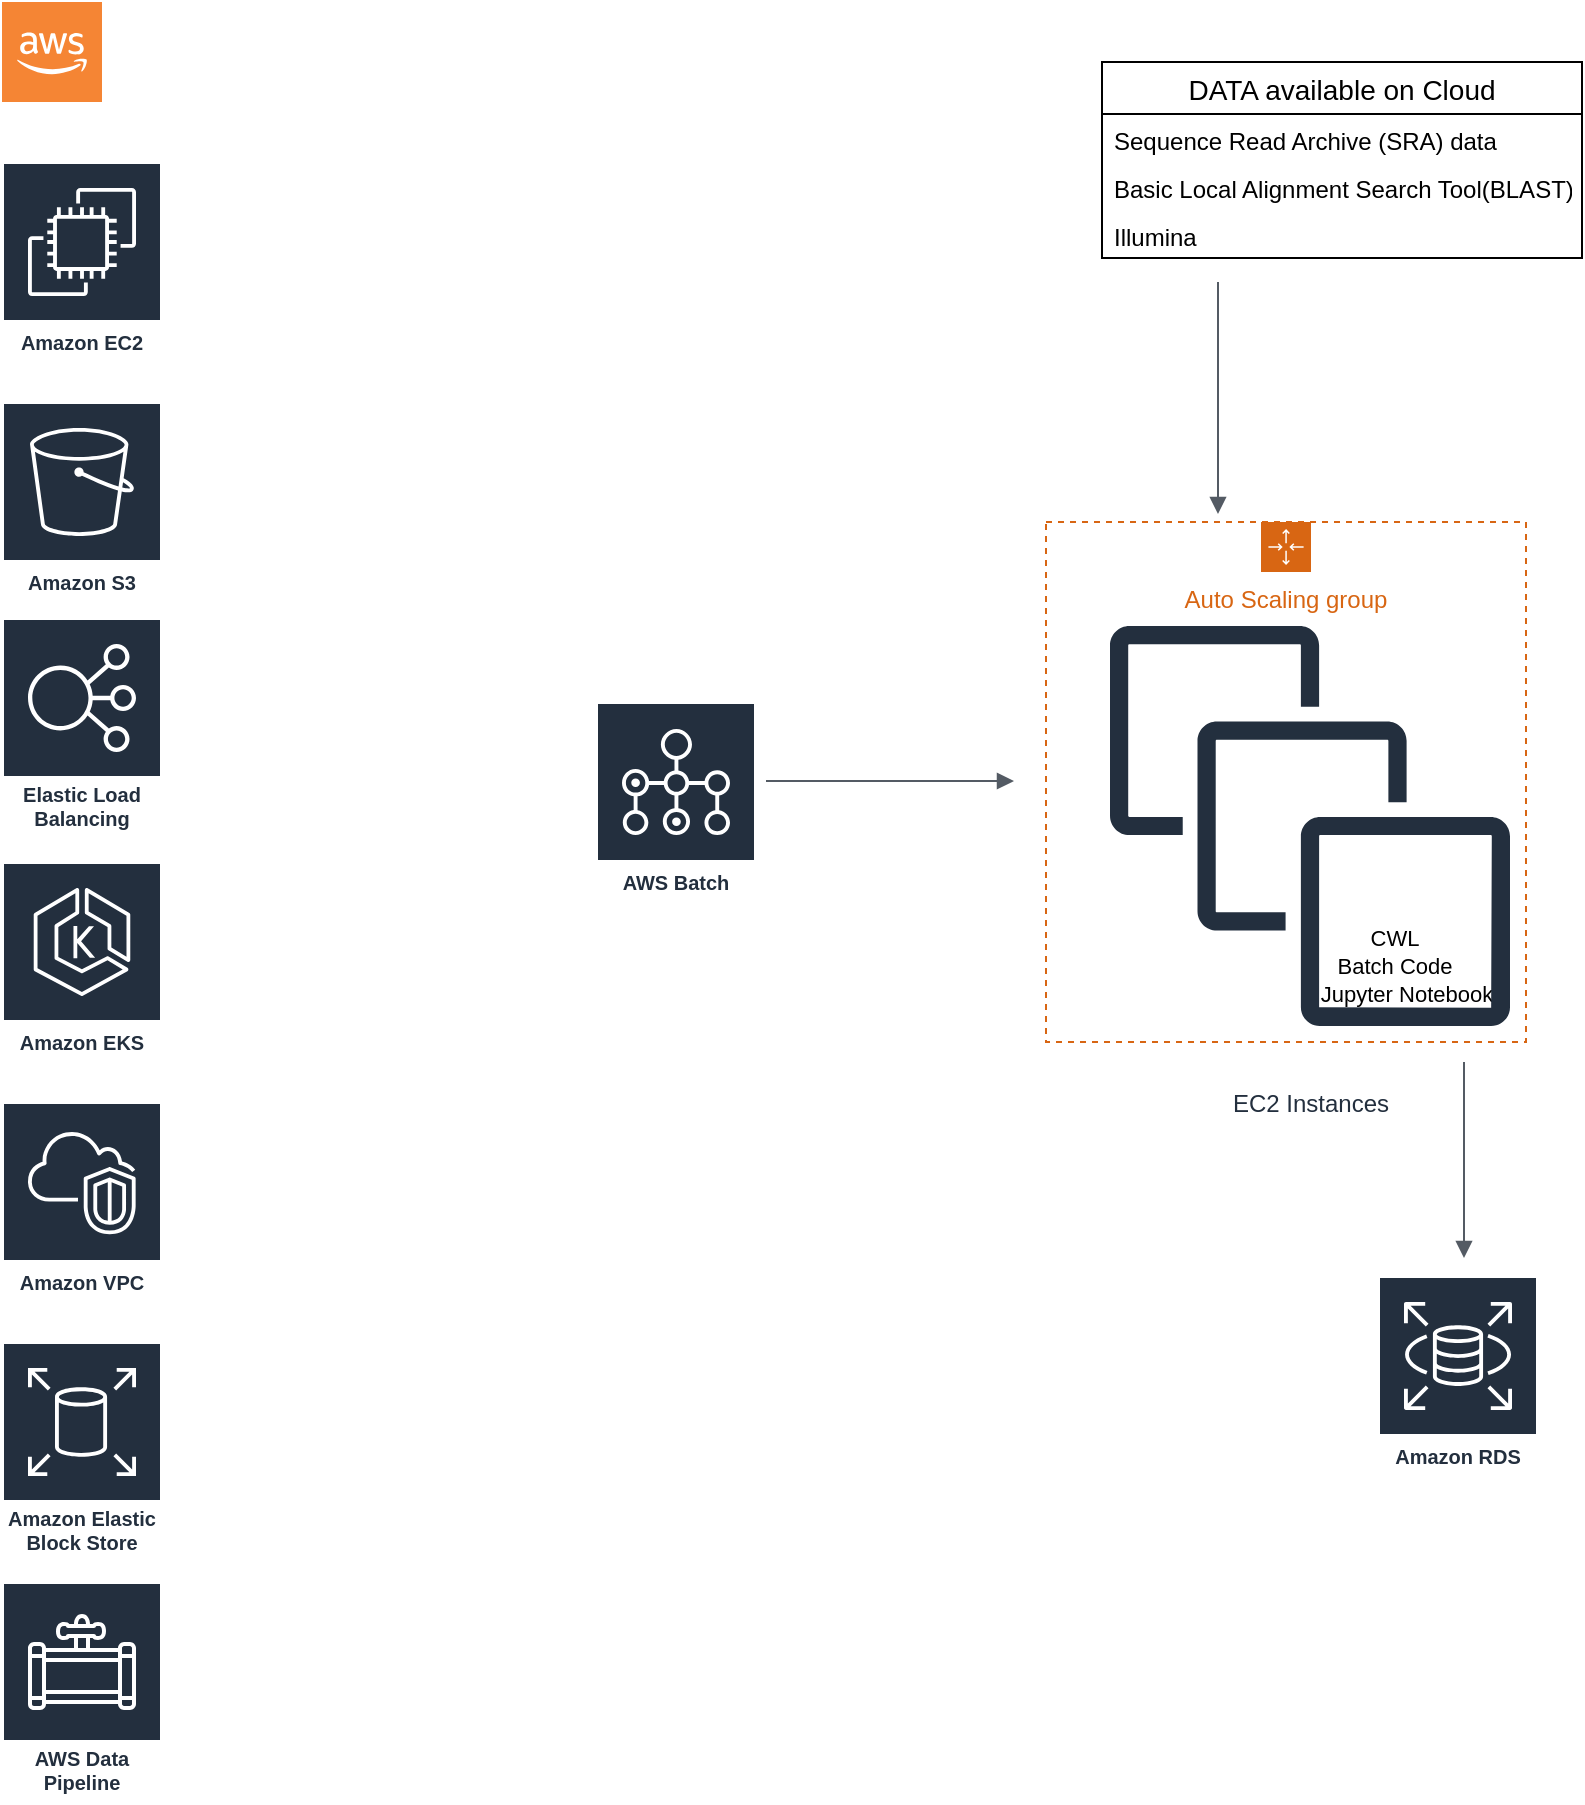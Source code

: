 <mxfile version="14.8.4" type="github">
  <diagram id="cb-TSlpXkkvhrSAXmfEZ" name="Page-1">
    <mxGraphModel dx="946" dy="532" grid="1" gridSize="10" guides="1" tooltips="1" connect="1" arrows="1" fold="1" page="1" pageScale="1" pageWidth="827" pageHeight="1169" math="0" shadow="0">
      <root>
        <mxCell id="0" />
        <mxCell id="1" parent="0" />
        <mxCell id="nAag5MHlNy-MG2vHLQIz-2" value="DATA available on Cloud" style="swimlane;fontStyle=0;childLayout=stackLayout;horizontal=1;startSize=26;fillColor=none;horizontalStack=0;resizeParent=1;resizeParentMax=0;resizeLast=0;collapsible=1;marginBottom=0;fontSize=14;" parent="1" vertex="1">
          <mxGeometry x="560" y="40" width="240" height="98" as="geometry" />
        </mxCell>
        <mxCell id="nAag5MHlNy-MG2vHLQIz-3" value="Sequence Read Archive (SRA) data" style="text;strokeColor=none;fillColor=none;align=left;verticalAlign=top;spacingLeft=4;spacingRight=4;overflow=hidden;rotatable=0;points=[[0,0.5],[1,0.5]];portConstraint=eastwest;" parent="nAag5MHlNy-MG2vHLQIz-2" vertex="1">
          <mxGeometry y="26" width="240" height="24" as="geometry" />
        </mxCell>
        <mxCell id="8YdzJCJYcOsDjFqOoVUw-2" value="Basic Local Alignment Search Tool(BLAST)" style="text;strokeColor=none;fillColor=none;align=left;verticalAlign=top;spacingLeft=4;spacingRight=4;overflow=hidden;rotatable=0;points=[[0,0.5],[1,0.5]];portConstraint=eastwest;" parent="nAag5MHlNy-MG2vHLQIz-2" vertex="1">
          <mxGeometry y="50" width="240" height="24" as="geometry" />
        </mxCell>
        <mxCell id="8YdzJCJYcOsDjFqOoVUw-3" value="Illumina" style="text;strokeColor=none;fillColor=none;align=left;verticalAlign=top;spacingLeft=4;spacingRight=4;overflow=hidden;rotatable=0;points=[[0,0.5],[1,0.5]];portConstraint=eastwest;" parent="nAag5MHlNy-MG2vHLQIz-2" vertex="1">
          <mxGeometry y="74" width="240" height="24" as="geometry" />
        </mxCell>
        <mxCell id="8YdzJCJYcOsDjFqOoVUw-5" value="" style="outlineConnect=0;dashed=0;verticalLabelPosition=bottom;verticalAlign=top;align=center;html=1;shape=mxgraph.aws3.cloud_2;fillColor=#F58534;gradientColor=none;" parent="1" vertex="1">
          <mxGeometry x="10" y="10" width="50" height="50" as="geometry" />
        </mxCell>
        <mxCell id="8YdzJCJYcOsDjFqOoVUw-6" value="Amazon EC2" style="outlineConnect=0;fontColor=#232F3E;gradientColor=none;strokeColor=#ffffff;fillColor=#232F3E;dashed=0;verticalLabelPosition=middle;verticalAlign=bottom;align=center;html=1;whiteSpace=wrap;fontSize=10;fontStyle=1;spacing=3;shape=mxgraph.aws4.productIcon;prIcon=mxgraph.aws4.ec2;" parent="1" vertex="1">
          <mxGeometry x="10" y="90" width="80" height="100" as="geometry" />
        </mxCell>
        <mxCell id="8YdzJCJYcOsDjFqOoVUw-9" value="&lt;font style=&quot;font-size: 11px&quot;&gt;Jupyter Notebook&lt;/font&gt;" style="text;html=1;align=center;verticalAlign=middle;resizable=0;points=[];autosize=1;strokeColor=none;" parent="1" vertex="1">
          <mxGeometry x="662" y="496" width="100" height="20" as="geometry" />
        </mxCell>
        <mxCell id="8YdzJCJYcOsDjFqOoVUw-10" value="&lt;font style=&quot;font-size: 11px&quot;&gt;Batch Code&lt;/font&gt;" style="text;html=1;align=center;verticalAlign=middle;resizable=0;points=[];autosize=1;strokeColor=none;" parent="1" vertex="1">
          <mxGeometry x="671" y="482" width="70" height="20" as="geometry" />
        </mxCell>
        <mxCell id="8YdzJCJYcOsDjFqOoVUw-13" value="&lt;font style=&quot;font-size: 11px&quot;&gt;CWL&lt;/font&gt;" style="text;html=1;align=center;verticalAlign=middle;resizable=0;points=[];autosize=1;strokeColor=none;" parent="1" vertex="1">
          <mxGeometry x="686" y="468" width="40" height="20" as="geometry" />
        </mxCell>
        <mxCell id="8YdzJCJYcOsDjFqOoVUw-14" value="EC2 Instances" style="outlineConnect=0;fontColor=#232F3E;gradientColor=none;strokeColor=#232F3E;dashed=0;verticalLabelPosition=bottom;verticalAlign=top;align=center;html=1;fontSize=12;fontStyle=0;aspect=fixed;shape=mxgraph.aws4.resourceIcon;resIcon=mxgraph.aws4.instances;fillColor=none;" parent="1" vertex="1">
          <mxGeometry x="539" y="297" width="250" height="250" as="geometry" />
        </mxCell>
        <mxCell id="8YdzJCJYcOsDjFqOoVUw-15" value="AWS Batch" style="outlineConnect=0;fontColor=#232F3E;gradientColor=none;strokeColor=#ffffff;fillColor=#232F3E;dashed=0;verticalLabelPosition=middle;verticalAlign=bottom;align=center;html=1;whiteSpace=wrap;fontSize=10;fontStyle=1;spacing=3;shape=mxgraph.aws4.productIcon;prIcon=mxgraph.aws4.batch;" parent="1" vertex="1">
          <mxGeometry x="307" y="360" width="80" height="100" as="geometry" />
        </mxCell>
        <mxCell id="8YdzJCJYcOsDjFqOoVUw-17" value="Amazon EKS" style="outlineConnect=0;fontColor=#232F3E;gradientColor=none;strokeColor=#ffffff;fillColor=#232F3E;dashed=0;verticalLabelPosition=middle;verticalAlign=bottom;align=center;html=1;whiteSpace=wrap;fontSize=10;fontStyle=1;spacing=3;shape=mxgraph.aws4.productIcon;prIcon=mxgraph.aws4.eks;" parent="1" vertex="1">
          <mxGeometry x="10" y="440" width="80" height="100" as="geometry" />
        </mxCell>
        <mxCell id="8YdzJCJYcOsDjFqOoVUw-18" value="Elastic Load Balancing" style="outlineConnect=0;fontColor=#232F3E;gradientColor=none;strokeColor=#ffffff;fillColor=#232F3E;dashed=0;verticalLabelPosition=middle;verticalAlign=bottom;align=center;html=1;whiteSpace=wrap;fontSize=10;fontStyle=1;spacing=3;shape=mxgraph.aws4.productIcon;prIcon=mxgraph.aws4.elastic_load_balancing;" parent="1" vertex="1">
          <mxGeometry x="10" y="318" width="80" height="110" as="geometry" />
        </mxCell>
        <mxCell id="8YdzJCJYcOsDjFqOoVUw-19" value="Amazon S3" style="outlineConnect=0;fontColor=#232F3E;gradientColor=none;strokeColor=#ffffff;fillColor=#232F3E;dashed=0;verticalLabelPosition=middle;verticalAlign=bottom;align=center;html=1;whiteSpace=wrap;fontSize=10;fontStyle=1;spacing=3;shape=mxgraph.aws4.productIcon;prIcon=mxgraph.aws4.s3;" parent="1" vertex="1">
          <mxGeometry x="10" y="210" width="80" height="100" as="geometry" />
        </mxCell>
        <mxCell id="8YdzJCJYcOsDjFqOoVUw-20" value="Amazon Elastic Block Store" style="outlineConnect=0;fontColor=#232F3E;gradientColor=none;strokeColor=#ffffff;fillColor=#232F3E;dashed=0;verticalLabelPosition=middle;verticalAlign=bottom;align=center;html=1;whiteSpace=wrap;fontSize=10;fontStyle=1;spacing=3;shape=mxgraph.aws4.productIcon;prIcon=mxgraph.aws4.elastic_block_store;" parent="1" vertex="1">
          <mxGeometry x="10" y="680" width="80" height="110" as="geometry" />
        </mxCell>
        <mxCell id="8YdzJCJYcOsDjFqOoVUw-21" value="Amazon RDS" style="outlineConnect=0;fontColor=#232F3E;gradientColor=none;strokeColor=#ffffff;fillColor=#232F3E;dashed=0;verticalLabelPosition=middle;verticalAlign=bottom;align=center;html=1;whiteSpace=wrap;fontSize=10;fontStyle=1;spacing=3;shape=mxgraph.aws4.productIcon;prIcon=mxgraph.aws4.rds;" parent="1" vertex="1">
          <mxGeometry x="698" y="647" width="80" height="100" as="geometry" />
        </mxCell>
        <mxCell id="8YdzJCJYcOsDjFqOoVUw-22" value="Amazon VPC" style="outlineConnect=0;fontColor=#232F3E;gradientColor=none;strokeColor=#ffffff;fillColor=#232F3E;dashed=0;verticalLabelPosition=middle;verticalAlign=bottom;align=center;html=1;whiteSpace=wrap;fontSize=10;fontStyle=1;spacing=3;shape=mxgraph.aws4.productIcon;prIcon=mxgraph.aws4.vpc;" parent="1" vertex="1">
          <mxGeometry x="10" y="560" width="80" height="100" as="geometry" />
        </mxCell>
        <mxCell id="8YdzJCJYcOsDjFqOoVUw-23" value="Auto Scaling group" style="points=[[0,0],[0.25,0],[0.5,0],[0.75,0],[1,0],[1,0.25],[1,0.5],[1,0.75],[1,1],[0.75,1],[0.5,1],[0.25,1],[0,1],[0,0.75],[0,0.5],[0,0.25]];outlineConnect=0;gradientColor=none;html=1;whiteSpace=wrap;fontSize=12;fontStyle=0;shape=mxgraph.aws4.groupCenter;grIcon=mxgraph.aws4.group_auto_scaling_group;grStroke=1;strokeColor=#D86613;fillColor=none;verticalAlign=top;align=center;fontColor=#D86613;dashed=1;spacingTop=25;" parent="1" vertex="1">
          <mxGeometry x="532" y="270" width="240" height="260" as="geometry" />
        </mxCell>
        <mxCell id="8YdzJCJYcOsDjFqOoVUw-25" value="" style="edgeStyle=orthogonalEdgeStyle;html=1;endArrow=none;elbow=vertical;startArrow=block;startFill=1;strokeColor=#545B64;rounded=0;" parent="1" edge="1">
          <mxGeometry width="100" relative="1" as="geometry">
            <mxPoint x="618" y="266" as="sourcePoint" />
            <mxPoint x="618" y="150" as="targetPoint" />
          </mxGeometry>
        </mxCell>
        <mxCell id="8YdzJCJYcOsDjFqOoVUw-27" value="" style="edgeStyle=orthogonalEdgeStyle;html=1;endArrow=none;elbow=vertical;startArrow=block;startFill=1;strokeColor=#545B64;rounded=0;" parent="1" edge="1">
          <mxGeometry width="100" relative="1" as="geometry">
            <mxPoint x="516" y="399.5" as="sourcePoint" />
            <mxPoint x="416" y="399.5" as="targetPoint" />
            <Array as="points">
              <mxPoint x="392" y="400" />
              <mxPoint x="392" y="400" />
            </Array>
          </mxGeometry>
        </mxCell>
        <mxCell id="8YdzJCJYcOsDjFqOoVUw-28" value="" style="edgeStyle=orthogonalEdgeStyle;html=1;endArrow=none;elbow=vertical;startArrow=block;startFill=1;strokeColor=#545B64;rounded=0;" parent="1" edge="1">
          <mxGeometry width="100" relative="1" as="geometry">
            <mxPoint x="741" y="638" as="sourcePoint" />
            <mxPoint x="741" y="563" as="targetPoint" />
            <Array as="points">
              <mxPoint x="741" y="540" />
              <mxPoint x="741" y="540" />
            </Array>
          </mxGeometry>
        </mxCell>
        <mxCell id="zd9uLdABn5-Gz7d9Lu7q-1" value="AWS Data Pipeline" style="outlineConnect=0;fontColor=#232F3E;gradientColor=none;strokeColor=#ffffff;fillColor=#232F3E;dashed=0;verticalLabelPosition=middle;verticalAlign=bottom;align=center;html=1;whiteSpace=wrap;fontSize=10;fontStyle=1;spacing=3;shape=mxgraph.aws4.productIcon;prIcon=mxgraph.aws4.data_pipeline;" vertex="1" parent="1">
          <mxGeometry x="10" y="800" width="80" height="110" as="geometry" />
        </mxCell>
      </root>
    </mxGraphModel>
  </diagram>
</mxfile>
